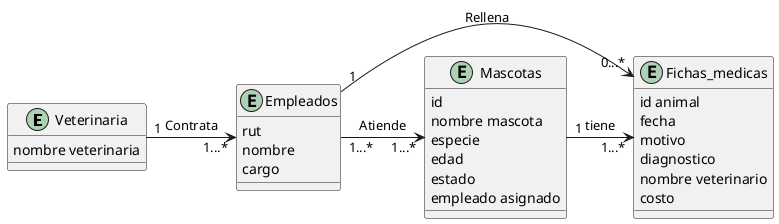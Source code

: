 @startuml
'https://plantuml.com/class-diagram

entity Veterinaria {
nombre veterinaria
}

entity Empleados{
rut
nombre
cargo
}

entity Mascotas{
id
nombre mascota
especie
edad
estado
empleado asignado
}

entity Fichas_medicas{

id animal
fecha
motivo
diagnostico
nombre veterinario
costo
}


Veterinaria "1" -> "1...*" Empleados : Contrata

Empleados "1...*" -> "1...*" Mascotas: Atiende

Mascotas "1" -> "1...*" Fichas_medicas: tiene

Empleados "1" -> "0...*" Fichas_medicas: Rellena

@enduml